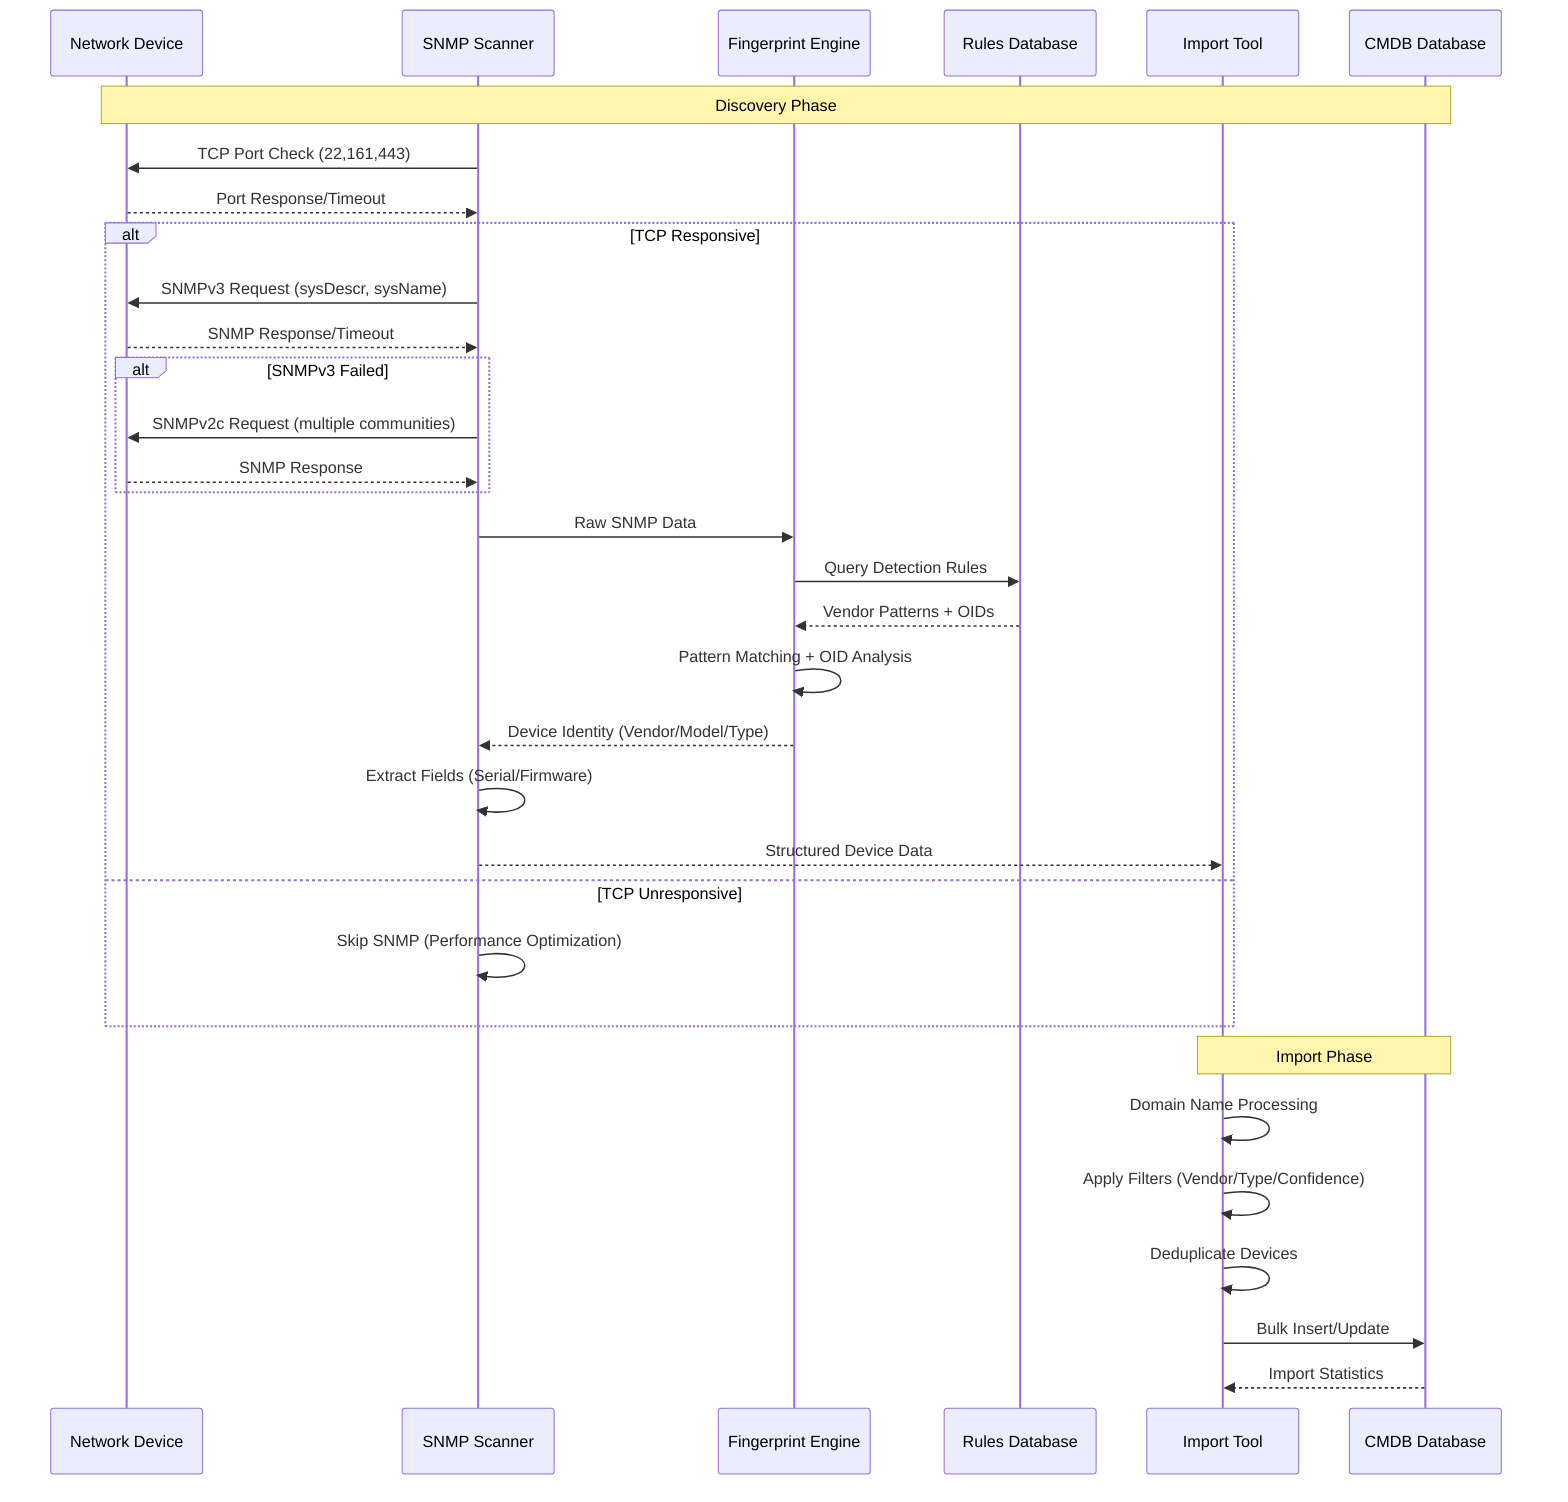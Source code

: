 sequenceDiagram
    participant N as Network Device
    participant S as SNMP Scanner
    participant FE as Fingerprint Engine
    participant R as Rules Database
    participant I as Import Tool
    participant DB as CMDB Database

    Note over N,DB: Discovery Phase
    S->>N: TCP Port Check (22,161,443)
    N-->>S: Port Response/Timeout
    
    alt TCP Responsive
        S->>N: SNMPv3 Request (sysDescr, sysName)
        N-->>S: SNMP Response/Timeout
        
        alt SNMPv3 Failed
            S->>N: SNMPv2c Request (multiple communities)
            N-->>S: SNMP Response
        end
        
        S->>FE: Raw SNMP Data
        FE->>R: Query Detection Rules
        R-->>FE: Vendor Patterns + OIDs
        FE->>FE: Pattern Matching + OID Analysis
        FE-->>S: Device Identity (Vendor/Model/Type)
        
        S->>S: Extract Fields (Serial/Firmware)
        S-->>I: Structured Device Data
    else TCP Unresponsive
        S->>S: Skip SNMP (Performance Optimization)
    end

    Note over I,DB: Import Phase
    I->>I: Domain Name Processing
    I->>I: Apply Filters (Vendor/Type/Confidence)
    I->>I: Deduplicate Devices
    I->>DB: Bulk Insert/Update
    DB-->>I: Import Statistics